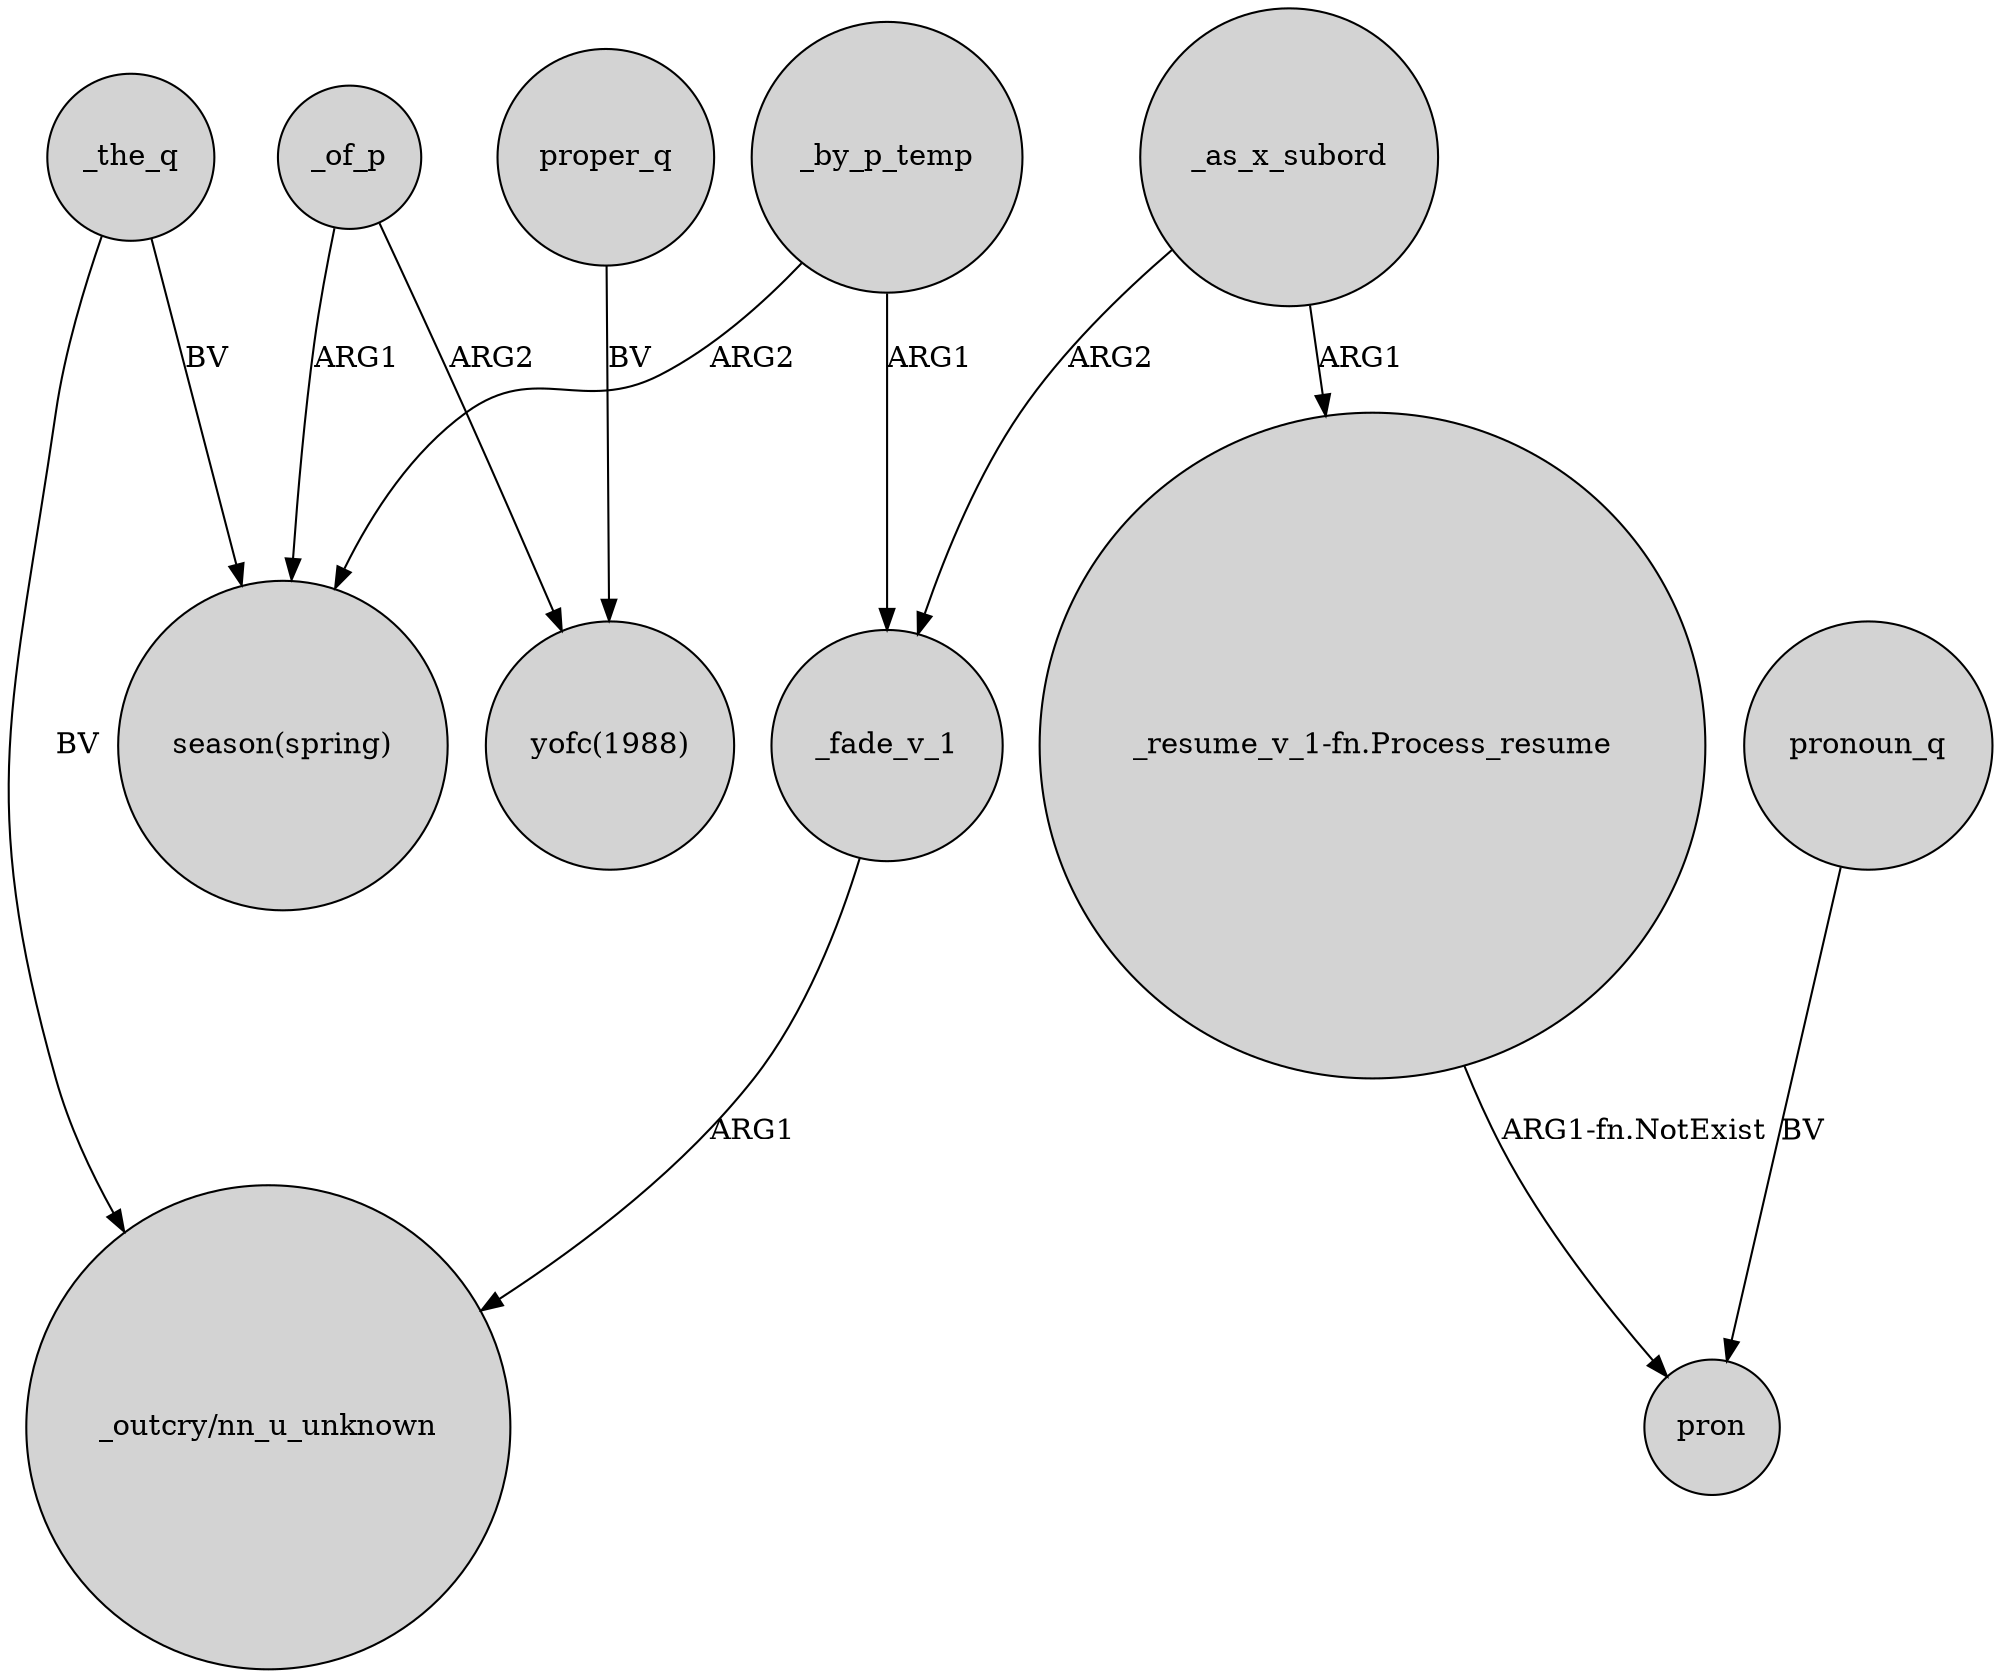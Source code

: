 digraph {
	node [shape=circle style=filled]
	_of_p -> "season(spring)" [label=ARG1]
	_the_q -> "season(spring)" [label=BV]
	_by_p_temp -> _fade_v_1 [label=ARG1]
	_as_x_subord -> _fade_v_1 [label=ARG2]
	proper_q -> "yofc(1988)" [label=BV]
	_the_q -> "_outcry/nn_u_unknown" [label=BV]
	pronoun_q -> pron [label=BV]
	_as_x_subord -> "_resume_v_1-fn.Process_resume" [label=ARG1]
	_fade_v_1 -> "_outcry/nn_u_unknown" [label=ARG1]
	"_resume_v_1-fn.Process_resume" -> pron [label="ARG1-fn.NotExist"]
	_by_p_temp -> "season(spring)" [label=ARG2]
	_of_p -> "yofc(1988)" [label=ARG2]
}
